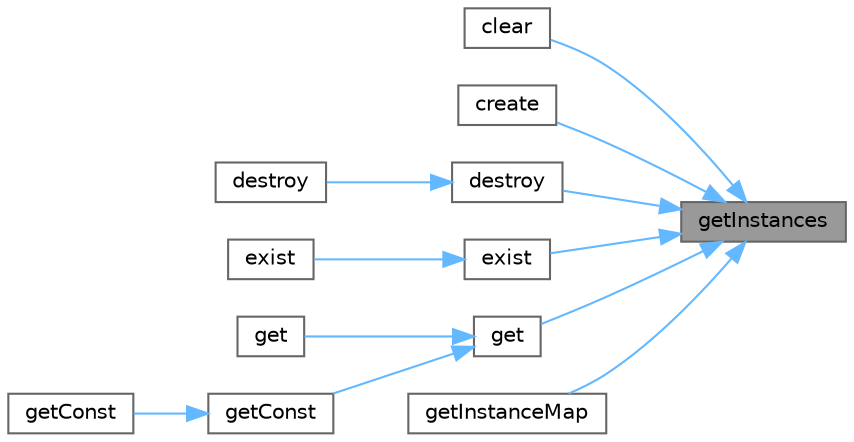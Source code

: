 digraph "getInstances"
{
 // LATEX_PDF_SIZE
  bgcolor="transparent";
  edge [fontname=Helvetica,fontsize=10,labelfontname=Helvetica,labelfontsize=10];
  node [fontname=Helvetica,fontsize=10,shape=box,height=0.2,width=0.4];
  rankdir="RL";
  Node1 [id="Node000001",label="getInstances",height=0.2,width=0.4,color="gray40", fillcolor="grey60", style="filled", fontcolor="black",tooltip="Get static instance storage."];
  Node1 -> Node2 [id="edge1_Node000001_Node000002",dir="back",color="steelblue1",style="solid",tooltip=" "];
  Node2 [id="Node000002",label="clear",height=0.2,width=0.4,color="grey40", fillcolor="white", style="filled",URL="$classmexplus_1_1_session.html#a14dabca7589b28dc6adca2c5367546e1",tooltip="Clear all session instances."];
  Node1 -> Node3 [id="edge2_Node000001_Node000003",dir="back",color="steelblue1",style="solid",tooltip=" "];
  Node3 [id="Node000003",label="create",height=0.2,width=0.4,color="grey40", fillcolor="white", style="filled",URL="$classmexplus_1_1_session.html#ae60989d1f15680d9c5a3557aa98f4da1",tooltip="Create an instance."];
  Node1 -> Node4 [id="edge3_Node000001_Node000004",dir="back",color="steelblue1",style="solid",tooltip=" "];
  Node4 [id="Node000004",label="destroy",height=0.2,width=0.4,color="grey40", fillcolor="white", style="filled",URL="$classmexplus_1_1_session.html#ad69deb4256fa97e0da873f4f0564ee96",tooltip="Destroy an instance."];
  Node4 -> Node5 [id="edge4_Node000004_Node000005",dir="back",color="steelblue1",style="solid",tooltip=" "];
  Node5 [id="Node000005",label="destroy",height=0.2,width=0.4,color="grey40", fillcolor="white", style="filled",URL="$classmexplus_1_1_session.html#a6b81bc46614b269c88c799dcca24d387",tooltip=" "];
  Node1 -> Node6 [id="edge5_Node000001_Node000006",dir="back",color="steelblue1",style="solid",tooltip=" "];
  Node6 [id="Node000006",label="exist",height=0.2,width=0.4,color="grey40", fillcolor="white", style="filled",URL="$classmexplus_1_1_session.html#a6d6a7baeed44de90066b72fed973c223",tooltip="Check if the given id exists."];
  Node6 -> Node7 [id="edge6_Node000006_Node000007",dir="back",color="steelblue1",style="solid",tooltip=" "];
  Node7 [id="Node000007",label="exist",height=0.2,width=0.4,color="grey40", fillcolor="white", style="filled",URL="$classmexplus_1_1_session.html#a79e2abb7d3fdfd5bf209327165950624",tooltip=" "];
  Node1 -> Node8 [id="edge7_Node000001_Node000008",dir="back",color="steelblue1",style="solid",tooltip=" "];
  Node8 [id="Node000008",label="get",height=0.2,width=0.4,color="grey40", fillcolor="white", style="filled",URL="$classmexplus_1_1_session.html#a90f330a82ec9b6c2c86a34893e32a94e",tooltip="Retrieve an instance or throw if no instance is found."];
  Node8 -> Node9 [id="edge8_Node000008_Node000009",dir="back",color="steelblue1",style="solid",tooltip=" "];
  Node9 [id="Node000009",label="get",height=0.2,width=0.4,color="grey40", fillcolor="white", style="filled",URL="$classmexplus_1_1_session.html#aaba178c1fad6ad22dbe0628b3e1b4158",tooltip=" "];
  Node8 -> Node10 [id="edge9_Node000008_Node000010",dir="back",color="steelblue1",style="solid",tooltip=" "];
  Node10 [id="Node000010",label="getConst",height=0.2,width=0.4,color="grey40", fillcolor="white", style="filled",URL="$classmexplus_1_1_session.html#af0d1eb8b1ac95165f9e23f6916c17838",tooltip="Retrieve a const instance or throw if no instance is found."];
  Node10 -> Node11 [id="edge10_Node000010_Node000011",dir="back",color="steelblue1",style="solid",tooltip=" "];
  Node11 [id="Node000011",label="getConst",height=0.2,width=0.4,color="grey40", fillcolor="white", style="filled",URL="$classmexplus_1_1_session.html#a5cf5ea57ebee5c76f566527b093050ad",tooltip=" "];
  Node1 -> Node12 [id="edge11_Node000001_Node000012",dir="back",color="steelblue1",style="solid",tooltip=" "];
  Node12 [id="Node000012",label="getInstanceMap",height=0.2,width=0.4,color="grey40", fillcolor="white", style="filled",URL="$classmexplus_1_1_session.html#a6dda647f54aefd4316fc5e6ef9fdd2ef",tooltip="Get instance map."];
}
